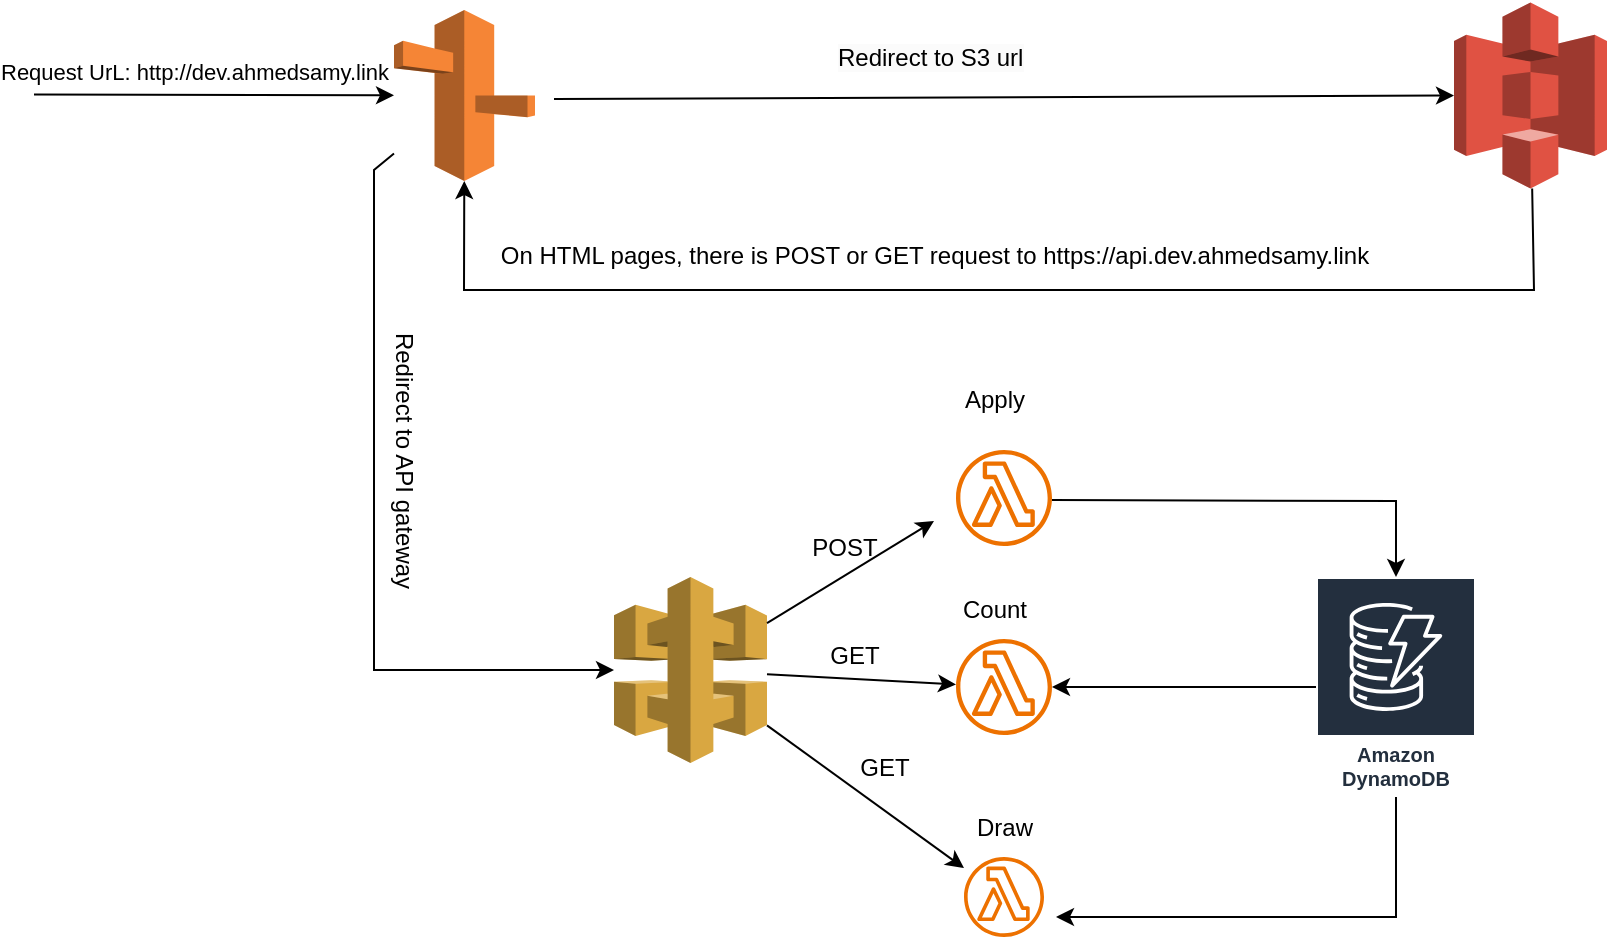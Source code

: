 <mxfile version="24.7.14">
  <diagram name="Page-1" id="WsGWSOV5j1m-D6vY8kXy">
    <mxGraphModel dx="1050" dy="557" grid="1" gridSize="10" guides="1" tooltips="1" connect="1" arrows="1" fold="1" page="1" pageScale="1" pageWidth="850" pageHeight="1100" background="#ffffff" math="0" shadow="0">
      <root>
        <mxCell id="0" />
        <mxCell id="1" parent="0" />
        <mxCell id="_m215GdHz3ukjCUfXSgf-27" style="edgeStyle=orthogonalEdgeStyle;rounded=0;orthogonalLoop=1;jettySize=auto;html=1;" parent="1" target="_m215GdHz3ukjCUfXSgf-33" edge="1">
          <mxGeometry relative="1" as="geometry">
            <mxPoint x="558.999" y="425" as="sourcePoint" />
          </mxGeometry>
        </mxCell>
        <mxCell id="_m215GdHz3ukjCUfXSgf-28" value="" style="sketch=0;outlineConnect=0;fontColor=#232F3E;gradientColor=none;fillColor=#ED7100;strokeColor=none;dashed=0;verticalLabelPosition=bottom;verticalAlign=top;align=center;html=1;fontSize=12;fontStyle=0;aspect=fixed;pointerEvents=1;shape=mxgraph.aws4.lambda_function;" parent="1" vertex="1">
          <mxGeometry x="511" y="400" width="48" height="48" as="geometry" />
        </mxCell>
        <mxCell id="_m215GdHz3ukjCUfXSgf-29" value="" style="sketch=0;outlineConnect=0;fontColor=#232F3E;gradientColor=none;fillColor=#ED7100;strokeColor=none;dashed=0;verticalLabelPosition=bottom;verticalAlign=top;align=center;html=1;fontSize=12;fontStyle=0;aspect=fixed;pointerEvents=1;shape=mxgraph.aws4.lambda_function;" parent="1" vertex="1">
          <mxGeometry x="511" y="494.5" width="48" height="48" as="geometry" />
        </mxCell>
        <mxCell id="_m215GdHz3ukjCUfXSgf-30" value="" style="sketch=0;outlineConnect=0;fontColor=#232F3E;gradientColor=none;fillColor=#ED7100;strokeColor=none;dashed=0;verticalLabelPosition=bottom;verticalAlign=top;align=center;html=1;fontSize=12;fontStyle=0;aspect=fixed;pointerEvents=1;shape=mxgraph.aws4.lambda_function;" parent="1" vertex="1">
          <mxGeometry x="515" y="603.5" width="40" height="40" as="geometry" />
        </mxCell>
        <mxCell id="_m215GdHz3ukjCUfXSgf-31" value="" style="outlineConnect=0;dashed=0;verticalLabelPosition=bottom;verticalAlign=top;align=center;html=1;shape=mxgraph.aws3.route_53;fillColor=#F58536;gradientColor=none;" parent="1" vertex="1">
          <mxGeometry x="230" y="180" width="70.5" height="85.5" as="geometry" />
        </mxCell>
        <mxCell id="_m215GdHz3ukjCUfXSgf-32" style="edgeStyle=orthogonalEdgeStyle;rounded=0;orthogonalLoop=1;jettySize=auto;html=1;" parent="1" source="_m215GdHz3ukjCUfXSgf-33" target="_m215GdHz3ukjCUfXSgf-29" edge="1">
          <mxGeometry relative="1" as="geometry" />
        </mxCell>
        <mxCell id="_m215GdHz3ukjCUfXSgf-33" value="Amazon DynamoDB" style="sketch=0;outlineConnect=0;fontColor=#232F3E;gradientColor=none;strokeColor=#ffffff;fillColor=#232F3E;dashed=0;verticalLabelPosition=middle;verticalAlign=bottom;align=center;html=1;whiteSpace=wrap;fontSize=10;fontStyle=1;spacing=3;shape=mxgraph.aws4.productIcon;prIcon=mxgraph.aws4.dynamodb;" parent="1" vertex="1">
          <mxGeometry x="691" y="463.5" width="80" height="110" as="geometry" />
        </mxCell>
        <mxCell id="_m215GdHz3ukjCUfXSgf-34" value="" style="outlineConnect=0;dashed=0;verticalLabelPosition=bottom;verticalAlign=top;align=center;html=1;shape=mxgraph.aws3.api_gateway;fillColor=#D9A741;gradientColor=none;" parent="1" vertex="1">
          <mxGeometry x="340" y="463.5" width="76.5" height="93" as="geometry" />
        </mxCell>
        <mxCell id="_m215GdHz3ukjCUfXSgf-37" value="" style="endArrow=classic;html=1;rounded=0;" parent="1" source="_m215GdHz3ukjCUfXSgf-34" edge="1">
          <mxGeometry relative="1" as="geometry">
            <mxPoint x="400" y="435.5" as="sourcePoint" />
            <mxPoint x="500" y="435.5" as="targetPoint" />
          </mxGeometry>
        </mxCell>
        <mxCell id="_m215GdHz3ukjCUfXSgf-38" value="" style="endArrow=classic;html=1;rounded=0;" parent="1" source="_m215GdHz3ukjCUfXSgf-34" target="_m215GdHz3ukjCUfXSgf-29" edge="1">
          <mxGeometry relative="1" as="geometry">
            <mxPoint x="427" y="496.5" as="sourcePoint" />
            <mxPoint x="510" y="445.5" as="targetPoint" />
          </mxGeometry>
        </mxCell>
        <mxCell id="_m215GdHz3ukjCUfXSgf-39" value="" style="endArrow=classic;html=1;rounded=0;" parent="1" source="_m215GdHz3ukjCUfXSgf-34" target="_m215GdHz3ukjCUfXSgf-30" edge="1">
          <mxGeometry relative="1" as="geometry">
            <mxPoint x="331" y="523.5" as="sourcePoint" />
            <mxPoint x="491" y="523.5" as="targetPoint" />
          </mxGeometry>
        </mxCell>
        <mxCell id="_m215GdHz3ukjCUfXSgf-40" value="" style="endArrow=classic;html=1;rounded=0;" parent="1" source="_m215GdHz3ukjCUfXSgf-33" edge="1">
          <mxGeometry width="50" height="50" relative="1" as="geometry">
            <mxPoint x="731" y="633.5" as="sourcePoint" />
            <mxPoint x="561" y="633.5" as="targetPoint" />
            <Array as="points">
              <mxPoint x="731" y="633.5" />
            </Array>
          </mxGeometry>
        </mxCell>
        <mxCell id="_m215GdHz3ukjCUfXSgf-41" value="" style="endArrow=classic;html=1;rounded=0;" parent="1" target="_m215GdHz3ukjCUfXSgf-31" edge="1">
          <mxGeometry relative="1" as="geometry">
            <mxPoint x="50" y="222.25" as="sourcePoint" />
            <mxPoint x="150" y="222.25" as="targetPoint" />
          </mxGeometry>
        </mxCell>
        <mxCell id="_m215GdHz3ukjCUfXSgf-42" value="Request UrL: http://dev.ahmedsamy.link" style="edgeLabel;html=1;align=center;verticalAlign=middle;resizable=0;points=[];" parent="_m215GdHz3ukjCUfXSgf-41" vertex="1" connectable="0">
          <mxGeometry x="0.013" y="-2" relative="1" as="geometry">
            <mxPoint x="-11" y="-14" as="offset" />
          </mxGeometry>
        </mxCell>
        <mxCell id="_m215GdHz3ukjCUfXSgf-43" value="" style="endArrow=classic;html=1;rounded=0;entryX=0;entryY=0.5;entryDx=0;entryDy=0;entryPerimeter=0;" parent="1" target="_m215GdHz3ukjCUfXSgf-45" edge="1">
          <mxGeometry relative="1" as="geometry">
            <mxPoint x="310" y="224.5" as="sourcePoint" />
            <mxPoint x="511" y="226.18" as="targetPoint" />
          </mxGeometry>
        </mxCell>
        <mxCell id="_m215GdHz3ukjCUfXSgf-45" value="" style="outlineConnect=0;dashed=0;verticalLabelPosition=bottom;verticalAlign=top;align=center;html=1;shape=mxgraph.aws3.s3;fillColor=#E05243;gradientColor=none;" parent="1" vertex="1">
          <mxGeometry x="760" y="176.25" width="76.5" height="93" as="geometry" />
        </mxCell>
        <mxCell id="_m215GdHz3ukjCUfXSgf-47" value="" style="endArrow=classic;html=1;rounded=0;" parent="1" source="_m215GdHz3ukjCUfXSgf-45" target="_m215GdHz3ukjCUfXSgf-31" edge="1">
          <mxGeometry width="50" height="50" relative="1" as="geometry">
            <mxPoint x="800" y="320" as="sourcePoint" />
            <mxPoint x="511" y="300" as="targetPoint" />
            <Array as="points">
              <mxPoint x="800" y="320" />
              <mxPoint x="265" y="320" />
            </Array>
          </mxGeometry>
        </mxCell>
        <mxCell id="_m215GdHz3ukjCUfXSgf-48" value="On HTML pages, there is POST or GET request to https://api.dev.ahmedsamy.link" style="text;html=1;align=center;verticalAlign=middle;resizable=0;points=[];autosize=1;strokeColor=none;fillColor=none;" parent="1" vertex="1">
          <mxGeometry x="270" y="288" width="460" height="30" as="geometry" />
        </mxCell>
        <mxCell id="_m215GdHz3ukjCUfXSgf-49" value="" style="endArrow=classic;html=1;rounded=0;" parent="1" source="_m215GdHz3ukjCUfXSgf-31" target="_m215GdHz3ukjCUfXSgf-34" edge="1">
          <mxGeometry width="50" height="50" relative="1" as="geometry">
            <mxPoint x="180" y="250" as="sourcePoint" />
            <mxPoint x="230" y="520" as="targetPoint" />
            <Array as="points">
              <mxPoint x="220" y="260" />
              <mxPoint x="220" y="510" />
            </Array>
          </mxGeometry>
        </mxCell>
        <mxCell id="_m215GdHz3ukjCUfXSgf-50" value="Redirect to API gateway" style="text;html=1;align=center;verticalAlign=middle;resizable=0;points=[];autosize=1;strokeColor=none;fillColor=none;rotation=90;" parent="1" vertex="1">
          <mxGeometry x="160" y="390" width="150" height="30" as="geometry" />
        </mxCell>
        <mxCell id="_m215GdHz3ukjCUfXSgf-51" value="POST" style="text;html=1;align=center;verticalAlign=middle;resizable=0;points=[];autosize=1;strokeColor=none;fillColor=none;" parent="1" vertex="1">
          <mxGeometry x="425" y="433.5" width="60" height="30" as="geometry" />
        </mxCell>
        <mxCell id="_m215GdHz3ukjCUfXSgf-52" value="GET" style="text;html=1;align=center;verticalAlign=middle;resizable=0;points=[];autosize=1;strokeColor=none;fillColor=none;" parent="1" vertex="1">
          <mxGeometry x="435" y="488" width="50" height="30" as="geometry" />
        </mxCell>
        <mxCell id="_m215GdHz3ukjCUfXSgf-53" value="GET" style="text;html=1;align=center;verticalAlign=middle;resizable=0;points=[];autosize=1;strokeColor=none;fillColor=none;" parent="1" vertex="1">
          <mxGeometry x="450" y="543.5" width="50" height="30" as="geometry" />
        </mxCell>
        <mxCell id="_m215GdHz3ukjCUfXSgf-54" value="&lt;span style=&quot;color: rgb(0, 0, 0); font-family: Helvetica; font-size: 12px; font-style: normal; font-variant-ligatures: normal; font-variant-caps: normal; font-weight: 400; letter-spacing: normal; orphans: 2; text-align: center; text-indent: 0px; text-transform: none; widows: 2; word-spacing: 0px; -webkit-text-stroke-width: 0px; white-space: nowrap; background-color: rgb(251, 251, 251); text-decoration-thickness: initial; text-decoration-style: initial; text-decoration-color: initial; display: inline !important; float: none;&quot;&gt;Redirect to S3 url&lt;/span&gt;" style="text;whiteSpace=wrap;html=1;" parent="1" vertex="1">
          <mxGeometry x="450" y="190" width="170" height="40" as="geometry" />
        </mxCell>
        <mxCell id="uhgKWhlPyMJkZ4lDPbxQ-1" value="Apply" style="text;html=1;align=center;verticalAlign=middle;resizable=0;points=[];autosize=1;strokeColor=none;fillColor=none;" vertex="1" parent="1">
          <mxGeometry x="505" y="360" width="50" height="30" as="geometry" />
        </mxCell>
        <mxCell id="uhgKWhlPyMJkZ4lDPbxQ-2" value="Count" style="text;html=1;align=center;verticalAlign=middle;resizable=0;points=[];autosize=1;strokeColor=none;fillColor=none;" vertex="1" parent="1">
          <mxGeometry x="500" y="464.5" width="60" height="30" as="geometry" />
        </mxCell>
        <mxCell id="uhgKWhlPyMJkZ4lDPbxQ-3" value="Draw" style="text;html=1;align=center;verticalAlign=middle;resizable=0;points=[];autosize=1;strokeColor=none;fillColor=none;" vertex="1" parent="1">
          <mxGeometry x="510" y="573.5" width="50" height="30" as="geometry" />
        </mxCell>
      </root>
    </mxGraphModel>
  </diagram>
</mxfile>
